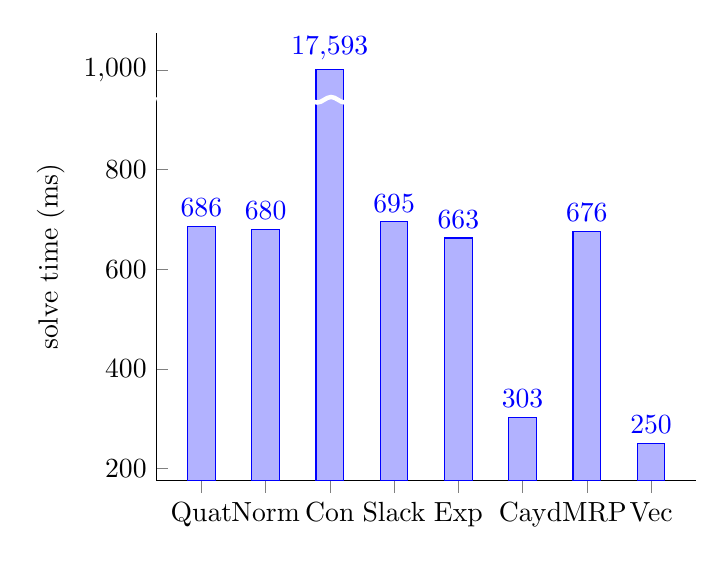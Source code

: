 \begin{tikzpicture}
\begin{axis}[ybar, 
        ylabel={solve time (ms)}, 
        legend style={at={(0.5,-0.07)}, 
        anchor={north},
        enlarge x limits = 0.1,
        legend columns={-1}}, symbolic x coords={Quat,Norm,Con,Slack,Exp,Cay,dMRP,Vec}, xtick={data}, nodes near coords, nodes near coords align={vertical}, 
        every node near coord/.append style={/pgf/number format/.cd, fixed,precision=0},
        restrict y to domain*=0:1000, % Cut values off at 14
        visualization depends on=rawy\as\rawy, % Save the unclipped values
        after end axis/.code={ % Draw line indicating break
                \draw [ultra thick, white, decoration={snake, amplitude=1pt}, decorate] (rel axis cs:0,0.85) -- (rel axis cs:1,0.85);
            },
        nodes near coords={%
                \pgfmathprintnumber{\rawy}% Print unclipped values
            },
        axis lines*=left,
        clip=false
]
    \addplot
        coordinates {
            (Quat,686.133)
            (Norm,679.659)
            (Con,17593.215)
            (Slack,695.096)
            (Exp,662.658)
            (Cay,302.795)
            (dMRP,676.167)
            (Vec,250.123)
        }
        ;
\end{axis}
\end{tikzpicture}
